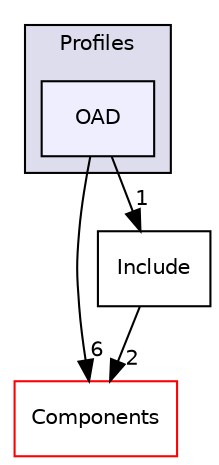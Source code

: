 digraph "C:/Work.git/ble/BLE-CC254x-1.4.0/Projects/ble/Profiles/OAD" {
  compound=true
  node [ fontsize="10", fontname="Helvetica"];
  edge [ labelfontsize="10", labelfontname="Helvetica"];
  subgraph clusterdir_bbf25acfb389de4a0b62fe1493a77c04 {
    graph [ bgcolor="#ddddee", pencolor="black", label="Profiles" fontname="Helvetica", fontsize="10", URL="dir_bbf25acfb389de4a0b62fe1493a77c04.html"]
  dir_72a4c613cb8b83e29ba7eeb2d76ed8ec [shape=box, label="OAD", style="filled", fillcolor="#eeeeff", pencolor="black", URL="dir_72a4c613cb8b83e29ba7eeb2d76ed8ec.html"];
  }
  dir_7a2b63247ca617f0e1ef727740be8a23 [shape=box label="Components" fillcolor="white" style="filled" color="red" URL="dir_7a2b63247ca617f0e1ef727740be8a23.html"];
  dir_c92cc19f0c851bfd7369f25eb8781a13 [shape=box label="Include" URL="dir_c92cc19f0c851bfd7369f25eb8781a13.html"];
  dir_72a4c613cb8b83e29ba7eeb2d76ed8ec->dir_7a2b63247ca617f0e1ef727740be8a23 [headlabel="6", labeldistance=1.5 headhref="dir_000090_000001.html"];
  dir_72a4c613cb8b83e29ba7eeb2d76ed8ec->dir_c92cc19f0c851bfd7369f25eb8781a13 [headlabel="1", labeldistance=1.5 headhref="dir_000090_000069.html"];
  dir_c92cc19f0c851bfd7369f25eb8781a13->dir_7a2b63247ca617f0e1ef727740be8a23 [headlabel="2", labeldistance=1.5 headhref="dir_000069_000001.html"];
}
